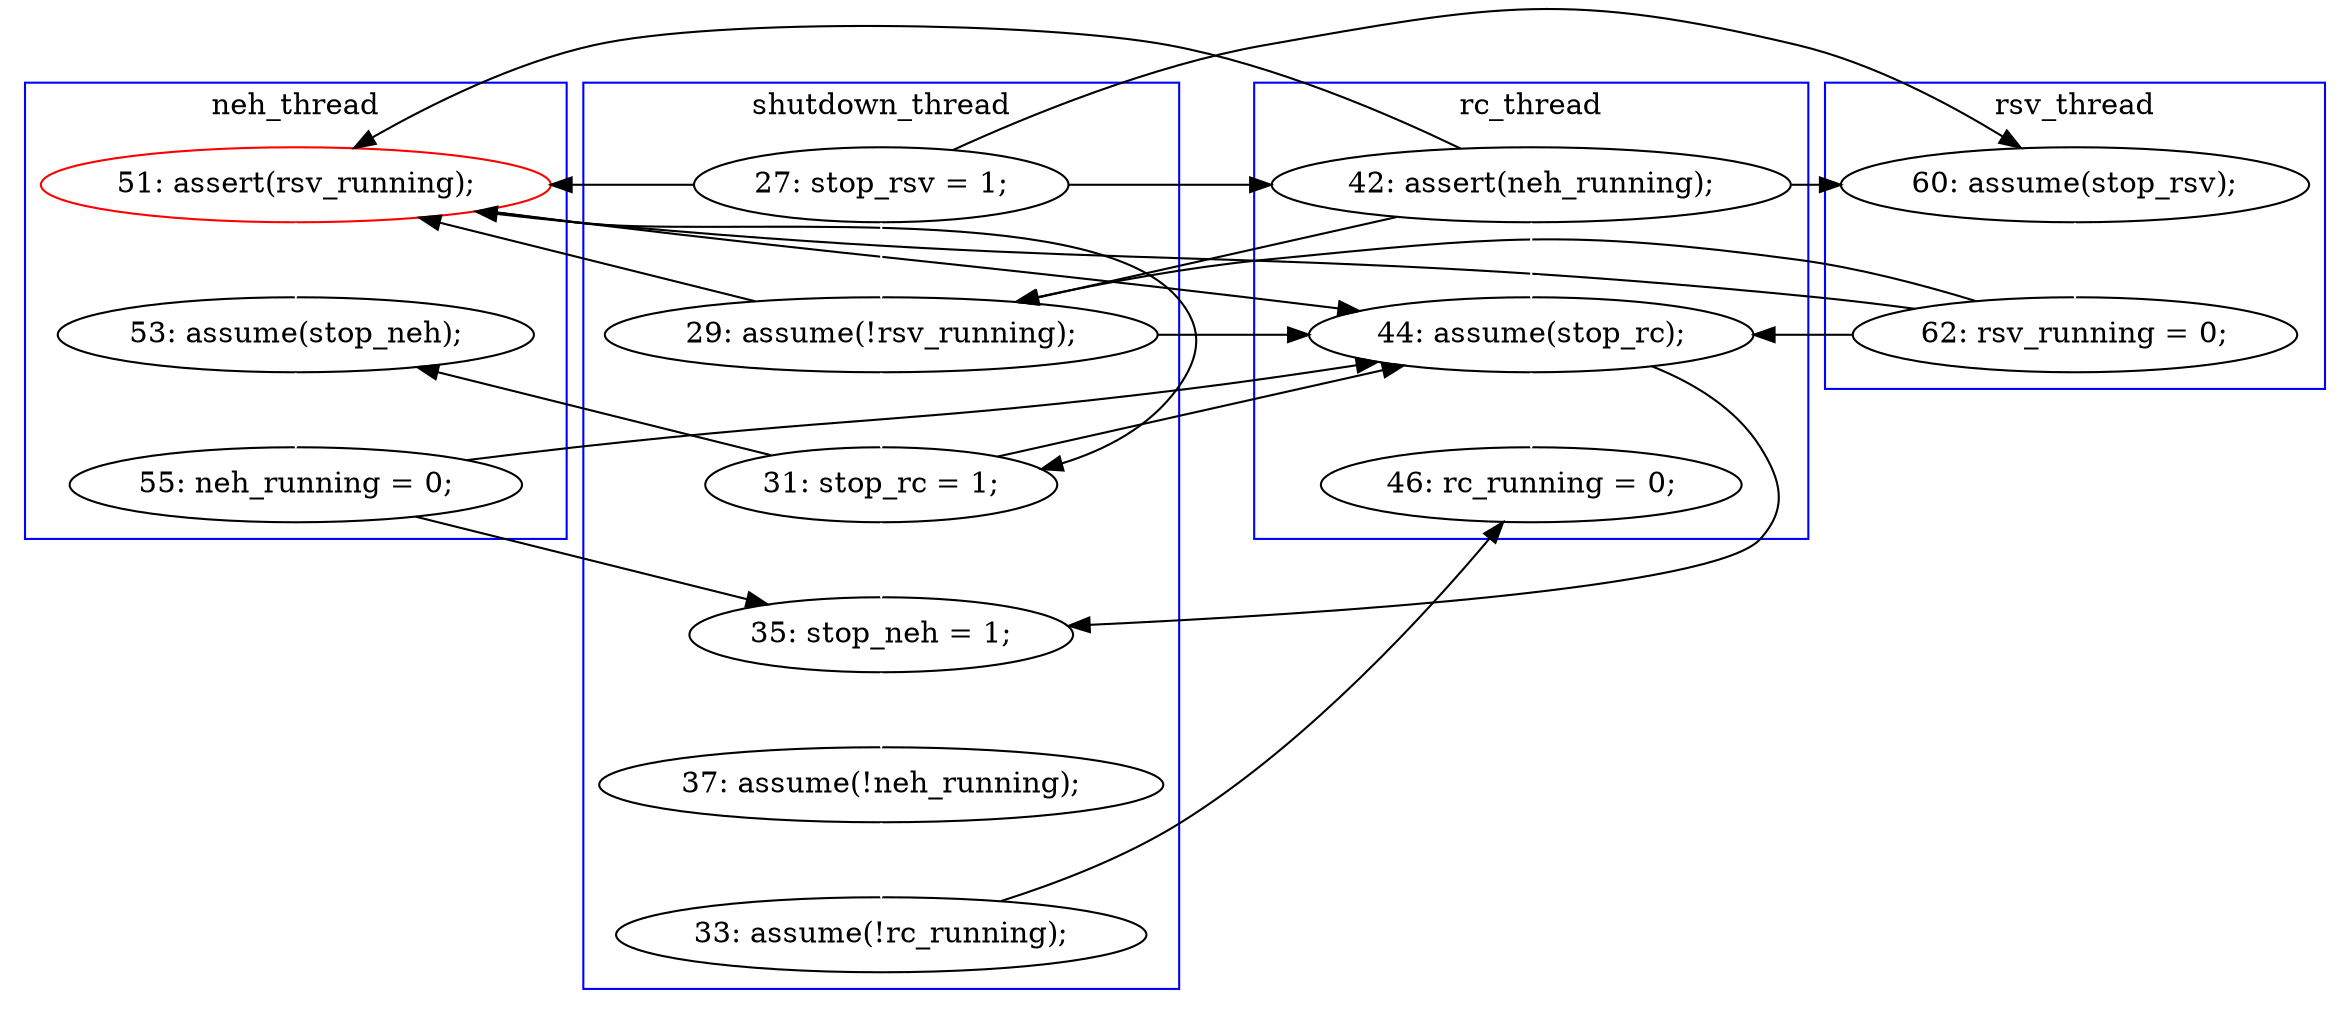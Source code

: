 digraph Counterexample {
	29 -> 31 [color = white, style = solid]
	20 -> 21 [color = black, style = solid, constraint = false]
	20 -> 23 [color = white, style = solid]
	12 -> 20 [color = white, style = solid]
	21 -> 27 [color = black, style = solid, constraint = false]
	20 -> 27 [color = black, style = solid, constraint = false]
	18 -> 19 [color = white, style = solid]
	26 -> 28 [color = black, style = solid, constraint = false]
	12 -> 21 [color = black, style = solid, constraint = false]
	19 -> 27 [color = black, style = solid, constraint = false]
	21 -> 25 [color = white, style = solid]
	21 -> 23 [color = black, style = solid, constraint = false]
	27 -> 33 [color = white, style = solid]
	23 -> 27 [color = black, style = solid, constraint = false]
	25 -> 26 [color = white, style = solid]
	16 -> 21 [color = black, style = solid, constraint = false]
	27 -> 28 [color = black, style = solid, constraint = false]
	16 -> 18 [color = black, style = solid, constraint = false]
	19 -> 20 [color = black, style = solid, constraint = false]
	23 -> 28 [color = white, style = solid]
	12 -> 16 [color = black, style = solid, constraint = false]
	28 -> 29 [color = white, style = solid]
	31 -> 33 [color = black, style = solid, constraint = false]
	23 -> 25 [color = black, style = solid, constraint = false]
	26 -> 27 [color = black, style = solid, constraint = false]
	16 -> 27 [color = white, style = solid]
	16 -> 20 [color = black, style = solid, constraint = false]
	12 -> 18 [color = black, style = solid, constraint = false]
	19 -> 21 [color = black, style = solid, constraint = false]
	subgraph cluster4 {
		label = rsv_thread
		color = blue
		18  [label = "60: assume(stop_rsv);"]
		19  [label = "62: rsv_running = 0;"]
	}
	subgraph cluster3 {
		label = neh_thread
		color = blue
		25  [label = "53: assume(stop_neh);"]
		21  [label = "51: assert(rsv_running);", color = red]
		26  [label = "55: neh_running = 0;"]
	}
	subgraph cluster2 {
		label = rc_thread
		color = blue
		27  [label = "44: assume(stop_rc);"]
		33  [label = "46: rc_running = 0;"]
		16  [label = "42: assert(neh_running);"]
	}
	subgraph cluster1 {
		label = shutdown_thread
		color = blue
		20  [label = "29: assume(!rsv_running);"]
		31  [label = "33: assume(!rc_running);"]
		23  [label = "31: stop_rc = 1;"]
		28  [label = "35: stop_neh = 1;"]
		29  [label = "37: assume(!neh_running);"]
		12  [label = "27: stop_rsv = 1;"]
	}
}